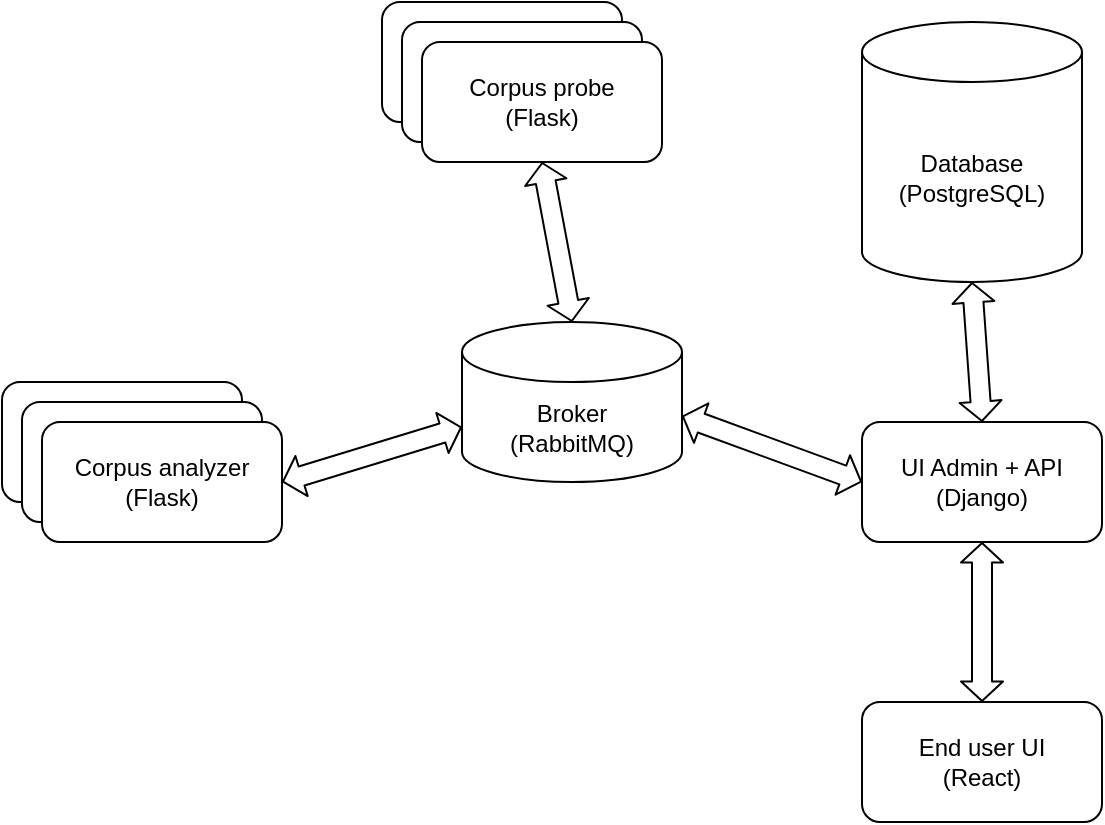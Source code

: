 <mxfile version="14.8.4" type="github">
  <diagram name="Page-1" id="90a13364-a465-7bf4-72fc-28e22215d7a0">
    <mxGraphModel dx="1422" dy="763" grid="1" gridSize="10" guides="1" tooltips="1" connect="1" arrows="1" fold="1" page="1" pageScale="1.5" pageWidth="1169" pageHeight="826" background="none" math="0" shadow="0">
      <root>
        <mxCell id="0" style=";html=1;" />
        <mxCell id="1" style=";html=1;" parent="0" />
        <mxCell id="i4ui0MfA1XggwjKbQZMN-1" value="&lt;div&gt;Database&lt;/div&gt;&lt;div&gt;(PostgreSQL)&lt;br&gt;&lt;/div&gt;" style="shape=cylinder3;whiteSpace=wrap;html=1;boundedLbl=1;backgroundOutline=1;size=15;" vertex="1" parent="1">
          <mxGeometry x="560" y="370" width="110" height="130" as="geometry" />
        </mxCell>
        <mxCell id="i4ui0MfA1XggwjKbQZMN-2" value="&lt;div&gt;UI Admin + API&lt;/div&gt;&lt;div&gt;(Django)&lt;br&gt;&lt;/div&gt;" style="rounded=1;whiteSpace=wrap;html=1;" vertex="1" parent="1">
          <mxGeometry x="560" y="570" width="120" height="60" as="geometry" />
        </mxCell>
        <mxCell id="i4ui0MfA1XggwjKbQZMN-3" value="Broker&lt;br&gt;&lt;div&gt;(RabbitMQ)&lt;/div&gt;" style="shape=cylinder3;whiteSpace=wrap;html=1;boundedLbl=1;backgroundOutline=1;size=15;" vertex="1" parent="1">
          <mxGeometry x="360" y="520" width="110" height="80" as="geometry" />
        </mxCell>
        <mxCell id="i4ui0MfA1XggwjKbQZMN-5" value="" style="rounded=1;whiteSpace=wrap;html=1;" vertex="1" parent="1">
          <mxGeometry x="320" y="360" width="120" height="60" as="geometry" />
        </mxCell>
        <mxCell id="i4ui0MfA1XggwjKbQZMN-4" value="" style="rounded=1;whiteSpace=wrap;html=1;" vertex="1" parent="1">
          <mxGeometry x="330" y="370" width="120" height="60" as="geometry" />
        </mxCell>
        <mxCell id="i4ui0MfA1XggwjKbQZMN-6" value="&lt;div&gt;Corpus probe&lt;/div&gt;&lt;div&gt;(Flask)&lt;br&gt;&lt;/div&gt;" style="rounded=1;whiteSpace=wrap;html=1;" vertex="1" parent="1">
          <mxGeometry x="340" y="380" width="120" height="60" as="geometry" />
        </mxCell>
        <mxCell id="i4ui0MfA1XggwjKbQZMN-7" value="" style="rounded=1;whiteSpace=wrap;html=1;" vertex="1" parent="1">
          <mxGeometry x="130" y="550" width="120" height="60" as="geometry" />
        </mxCell>
        <mxCell id="i4ui0MfA1XggwjKbQZMN-8" value="" style="rounded=1;whiteSpace=wrap;html=1;" vertex="1" parent="1">
          <mxGeometry x="140" y="560" width="120" height="60" as="geometry" />
        </mxCell>
        <mxCell id="i4ui0MfA1XggwjKbQZMN-9" value="&lt;div&gt;Corpus analyzer&lt;br&gt;&lt;/div&gt;&lt;div&gt;(Flask)&lt;br&gt;&lt;/div&gt;" style="rounded=1;whiteSpace=wrap;html=1;" vertex="1" parent="1">
          <mxGeometry x="150" y="570" width="120" height="60" as="geometry" />
        </mxCell>
        <mxCell id="i4ui0MfA1XggwjKbQZMN-11" value="" style="shape=flexArrow;endArrow=classic;startArrow=classic;html=1;endWidth=10;endSize=2.91;startWidth=10;startSize=2.91;exitX=1;exitY=0.588;exitDx=0;exitDy=0;exitPerimeter=0;entryX=0;entryY=0.5;entryDx=0;entryDy=0;" edge="1" parent="1" source="i4ui0MfA1XggwjKbQZMN-3" target="i4ui0MfA1XggwjKbQZMN-2">
          <mxGeometry width="100" height="100" relative="1" as="geometry">
            <mxPoint x="480" y="550" as="sourcePoint" />
            <mxPoint x="550" y="580" as="targetPoint" />
          </mxGeometry>
        </mxCell>
        <mxCell id="i4ui0MfA1XggwjKbQZMN-12" value="" style="shape=flexArrow;endArrow=classic;startArrow=classic;html=1;endWidth=10;endSize=2.91;startWidth=10;startSize=2.91;exitX=0.5;exitY=1;exitDx=0;exitDy=0;exitPerimeter=0;entryX=0.5;entryY=0;entryDx=0;entryDy=0;" edge="1" parent="1" source="i4ui0MfA1XggwjKbQZMN-1" target="i4ui0MfA1XggwjKbQZMN-2">
          <mxGeometry width="100" height="100" relative="1" as="geometry">
            <mxPoint x="490" y="560" as="sourcePoint" />
            <mxPoint x="560" y="590" as="targetPoint" />
          </mxGeometry>
        </mxCell>
        <mxCell id="i4ui0MfA1XggwjKbQZMN-13" value="" style="shape=flexArrow;endArrow=classic;startArrow=classic;html=1;endWidth=10;endSize=2.91;startWidth=10;startSize=2.91;exitX=1;exitY=0.5;exitDx=0;exitDy=0;entryX=0;entryY=0;entryDx=0;entryDy=52.5;entryPerimeter=0;" edge="1" parent="1" source="i4ui0MfA1XggwjKbQZMN-9" target="i4ui0MfA1XggwjKbQZMN-3">
          <mxGeometry width="100" height="100" relative="1" as="geometry">
            <mxPoint x="500" y="570" as="sourcePoint" />
            <mxPoint x="570" y="600" as="targetPoint" />
          </mxGeometry>
        </mxCell>
        <mxCell id="i4ui0MfA1XggwjKbQZMN-14" value="" style="shape=flexArrow;endArrow=classic;startArrow=classic;html=1;endWidth=10;endSize=2.91;startWidth=10;startSize=2.91;exitX=0.5;exitY=0;exitDx=0;exitDy=0;entryX=0.5;entryY=1;entryDx=0;entryDy=0;exitPerimeter=0;" edge="1" parent="1" source="i4ui0MfA1XggwjKbQZMN-3" target="i4ui0MfA1XggwjKbQZMN-6">
          <mxGeometry width="100" height="100" relative="1" as="geometry">
            <mxPoint x="300" y="590" as="sourcePoint" />
            <mxPoint x="370" y="542.5" as="targetPoint" />
          </mxGeometry>
        </mxCell>
        <mxCell id="i4ui0MfA1XggwjKbQZMN-15" value="&lt;div&gt;End user UI&lt;/div&gt;&lt;div&gt;(React)&lt;br&gt;&lt;/div&gt;" style="rounded=1;whiteSpace=wrap;html=1;" vertex="1" parent="1">
          <mxGeometry x="560" y="710" width="120" height="60" as="geometry" />
        </mxCell>
        <mxCell id="i4ui0MfA1XggwjKbQZMN-16" value="" style="shape=flexArrow;endArrow=classic;startArrow=classic;html=1;endWidth=10;endSize=2.91;startWidth=10;startSize=2.91;exitX=0.5;exitY=0;exitDx=0;exitDy=0;entryX=0.5;entryY=1;entryDx=0;entryDy=0;" edge="1" parent="1" source="i4ui0MfA1XggwjKbQZMN-15" target="i4ui0MfA1XggwjKbQZMN-2">
          <mxGeometry width="100" height="100" relative="1" as="geometry">
            <mxPoint x="480" y="537.04" as="sourcePoint" />
            <mxPoint x="570" y="610" as="targetPoint" />
          </mxGeometry>
        </mxCell>
      </root>
    </mxGraphModel>
  </diagram>
</mxfile>
